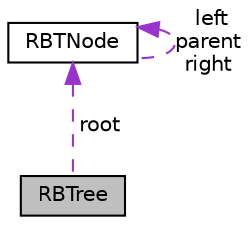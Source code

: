 digraph "RBTree"
{
 // LATEX_PDF_SIZE
  edge [fontname="Helvetica",fontsize="10",labelfontname="Helvetica",labelfontsize="10"];
  node [fontname="Helvetica",fontsize="10",shape=record];
  Node1 [label="RBTree",height=0.2,width=0.4,color="black", fillcolor="grey75", style="filled", fontcolor="black",tooltip="Самобалансирующееся красно-чёрное дерево для поиска пассажиров."];
  Node2 -> Node1 [dir="back",color="darkorchid3",fontsize="10",style="dashed",label=" root" ,fontname="Helvetica"];
  Node2 [label="RBTNode",height=0.2,width=0.4,color="black", fillcolor="white", style="filled",URL="$structRBTNode.html",tooltip="Узел красно-чёрного дерева."];
  Node2 -> Node2 [dir="back",color="darkorchid3",fontsize="10",style="dashed",label=" left\nparent\nright" ,fontname="Helvetica"];
}

